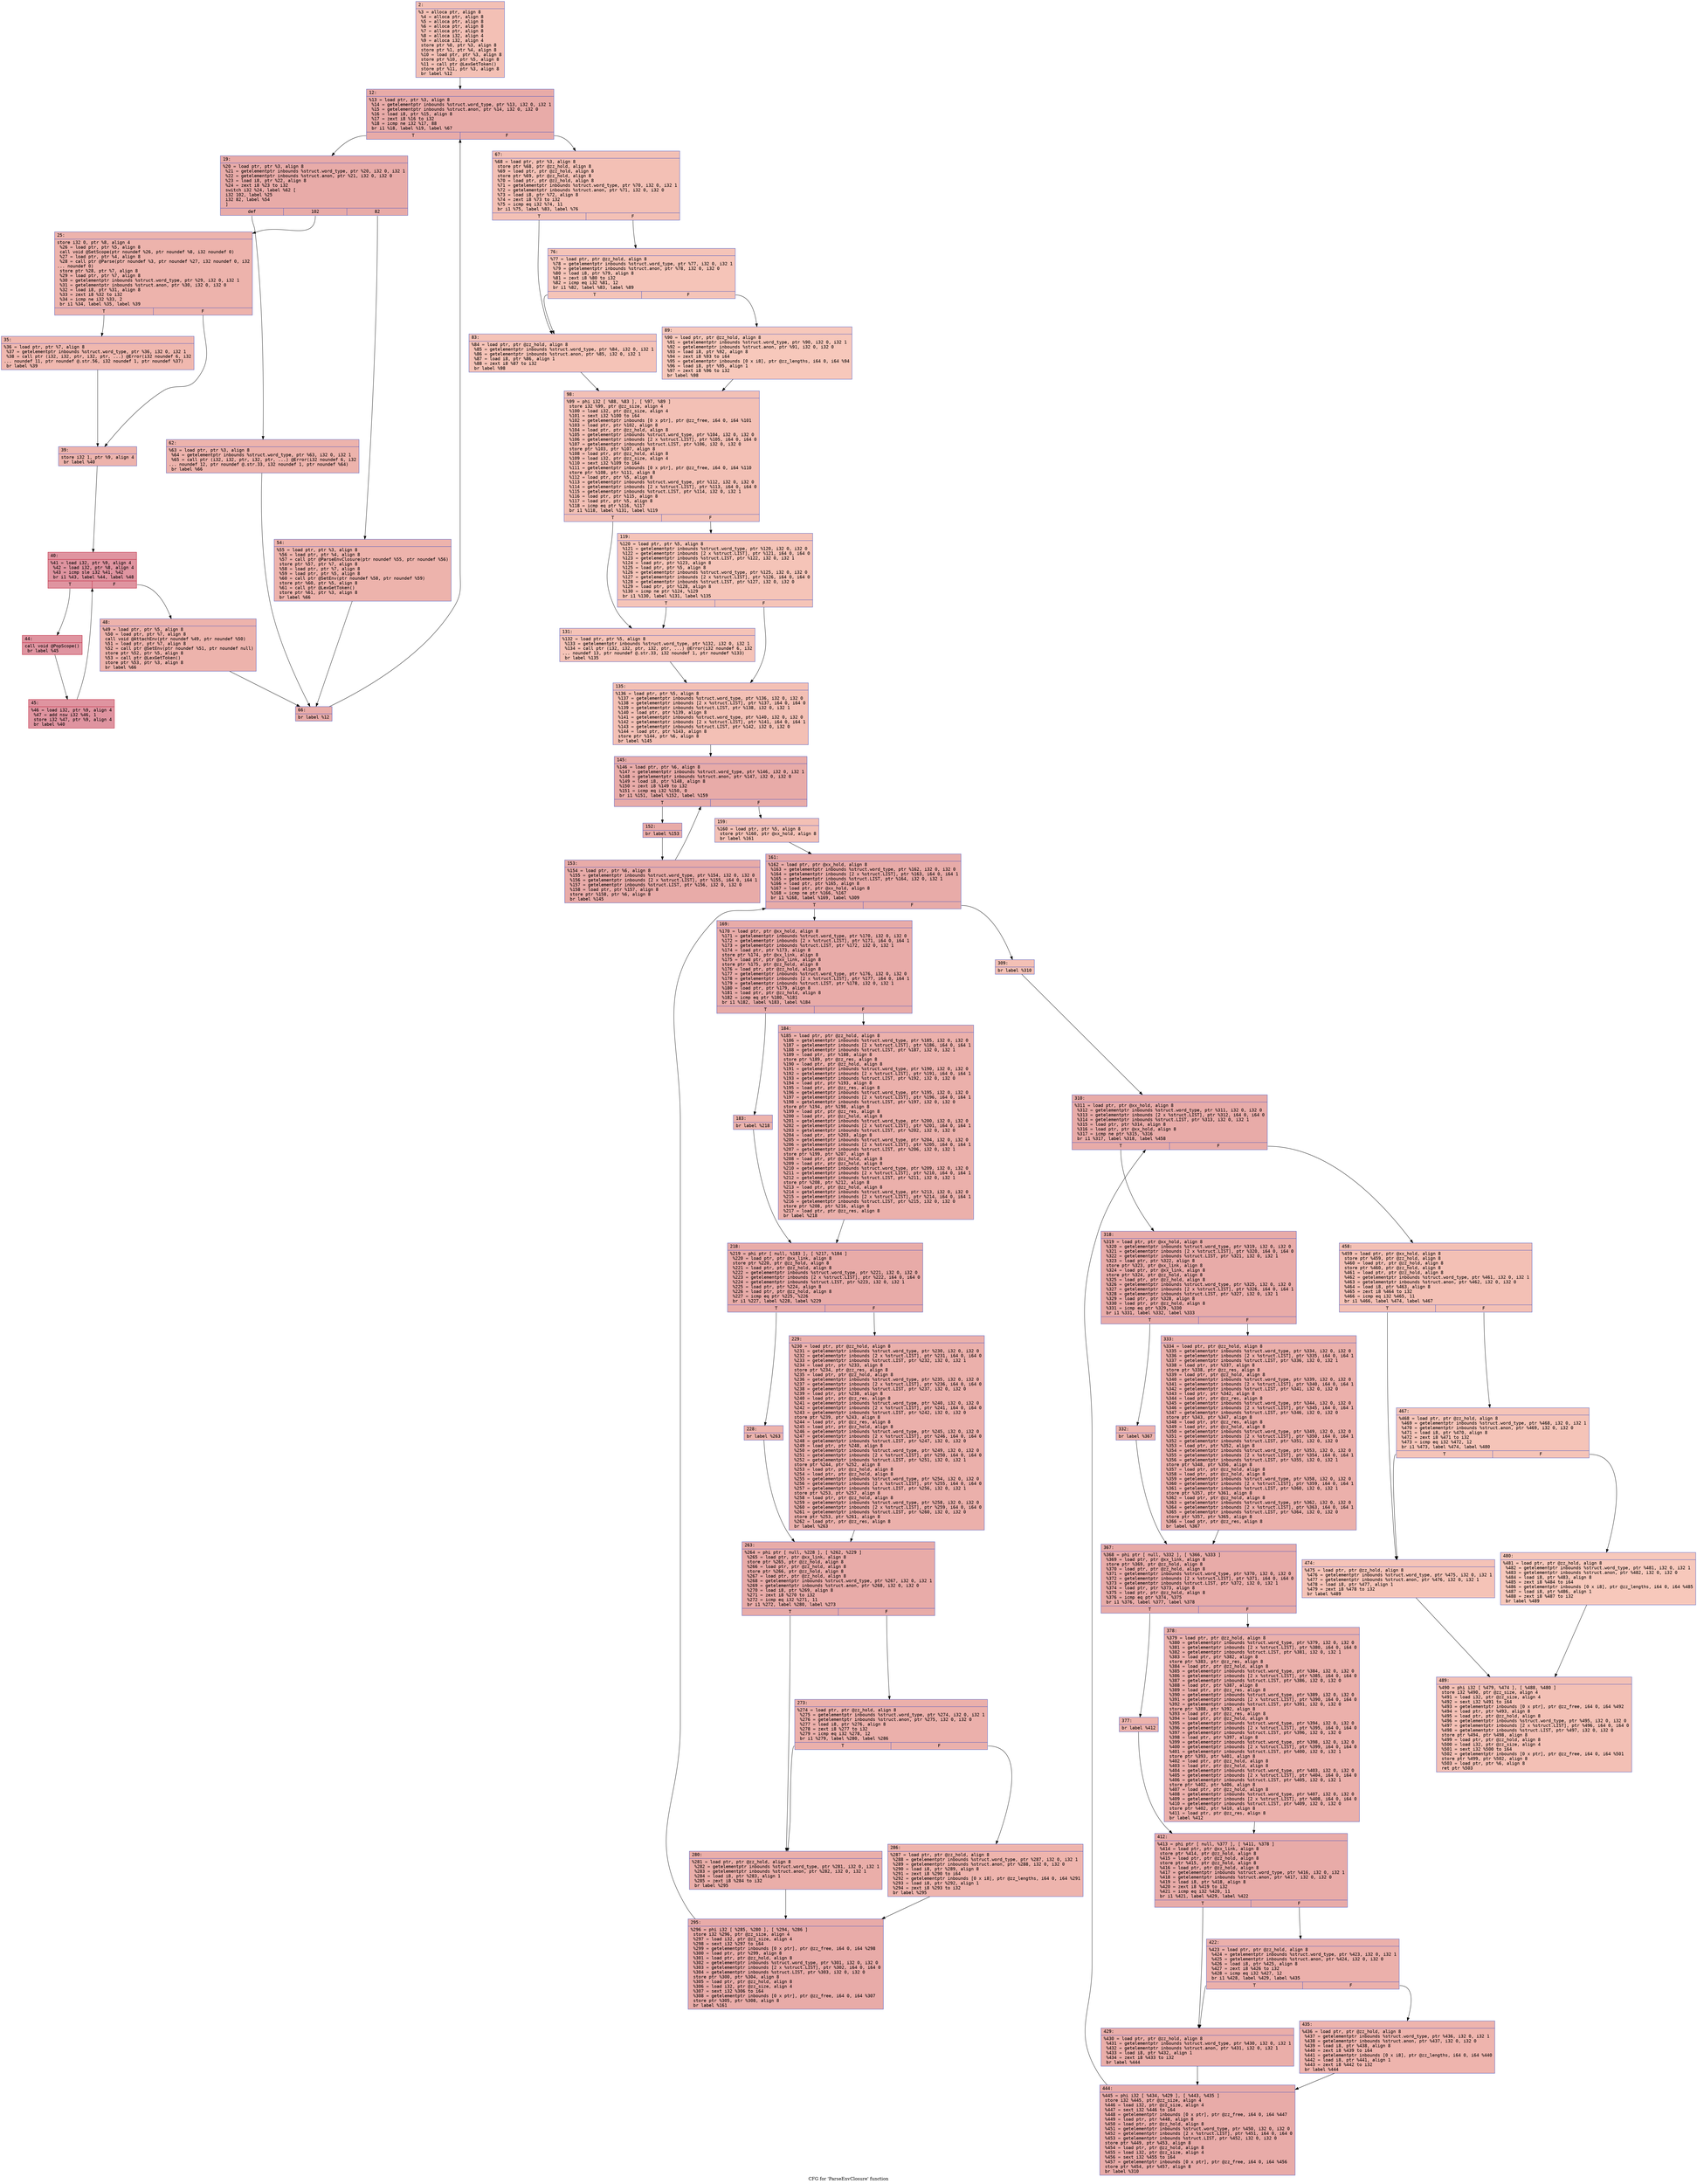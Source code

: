 digraph "CFG for 'ParseEnvClosure' function" {
	label="CFG for 'ParseEnvClosure' function";

	Node0x600003719f90 [shape=record,color="#3d50c3ff", style=filled, fillcolor="#e5705870" fontname="Courier",label="{2:\l|  %3 = alloca ptr, align 8\l  %4 = alloca ptr, align 8\l  %5 = alloca ptr, align 8\l  %6 = alloca ptr, align 8\l  %7 = alloca ptr, align 8\l  %8 = alloca i32, align 4\l  %9 = alloca i32, align 4\l  store ptr %0, ptr %3, align 8\l  store ptr %1, ptr %4, align 8\l  %10 = load ptr, ptr %3, align 8\l  store ptr %10, ptr %5, align 8\l  %11 = call ptr @LexGetToken()\l  store ptr %11, ptr %3, align 8\l  br label %12\l}"];
	Node0x600003719f90 -> Node0x60000371a490[tooltip="2 -> 12\nProbability 100.00%" ];
	Node0x60000371a490 [shape=record,color="#3d50c3ff", style=filled, fillcolor="#cc403a70" fontname="Courier",label="{12:\l|  %13 = load ptr, ptr %3, align 8\l  %14 = getelementptr inbounds %struct.word_type, ptr %13, i32 0, i32 1\l  %15 = getelementptr inbounds %struct.anon, ptr %14, i32 0, i32 0\l  %16 = load i8, ptr %15, align 8\l  %17 = zext i8 %16 to i32\l  %18 = icmp ne i32 %17, 88\l  br i1 %18, label %19, label %67\l|{<s0>T|<s1>F}}"];
	Node0x60000371a490:s0 -> Node0x60000371a4e0[tooltip="12 -> 19\nProbability 96.88%" ];
	Node0x60000371a490:s1 -> Node0x60000371a850[tooltip="12 -> 67\nProbability 3.12%" ];
	Node0x60000371a4e0 [shape=record,color="#3d50c3ff", style=filled, fillcolor="#cc403a70" fontname="Courier",label="{19:\l|  %20 = load ptr, ptr %3, align 8\l  %21 = getelementptr inbounds %struct.word_type, ptr %20, i32 0, i32 1\l  %22 = getelementptr inbounds %struct.anon, ptr %21, i32 0, i32 0\l  %23 = load i8, ptr %22, align 8\l  %24 = zext i8 %23 to i32\l  switch i32 %24, label %62 [\l    i32 102, label %25\l    i32 82, label %54\l  ]\l|{<s0>def|<s1>102|<s2>82}}"];
	Node0x60000371a4e0:s0 -> Node0x60000371a7b0[tooltip="19 -> 62\nProbability 33.33%" ];
	Node0x60000371a4e0:s1 -> Node0x60000371a530[tooltip="19 -> 25\nProbability 33.33%" ];
	Node0x60000371a4e0:s2 -> Node0x60000371a760[tooltip="19 -> 54\nProbability 33.33%" ];
	Node0x60000371a530 [shape=record,color="#3d50c3ff", style=filled, fillcolor="#d6524470" fontname="Courier",label="{25:\l|  store i32 0, ptr %8, align 4\l  %26 = load ptr, ptr %5, align 8\l  call void @SetScope(ptr noundef %26, ptr noundef %8, i32 noundef 0)\l  %27 = load ptr, ptr %4, align 8\l  %28 = call ptr @Parse(ptr noundef %3, ptr noundef %27, i32 noundef 0, i32\l... noundef 0)\l  store ptr %28, ptr %7, align 8\l  %29 = load ptr, ptr %7, align 8\l  %30 = getelementptr inbounds %struct.word_type, ptr %29, i32 0, i32 1\l  %31 = getelementptr inbounds %struct.anon, ptr %30, i32 0, i32 0\l  %32 = load i8, ptr %31, align 8\l  %33 = zext i8 %32 to i32\l  %34 = icmp ne i32 %33, 2\l  br i1 %34, label %35, label %39\l|{<s0>T|<s1>F}}"];
	Node0x60000371a530:s0 -> Node0x60000371a580[tooltip="25 -> 35\nProbability 50.00%" ];
	Node0x60000371a530:s1 -> Node0x60000371a5d0[tooltip="25 -> 39\nProbability 50.00%" ];
	Node0x60000371a580 [shape=record,color="#3d50c3ff", style=filled, fillcolor="#dc5d4a70" fontname="Courier",label="{35:\l|  %36 = load ptr, ptr %7, align 8\l  %37 = getelementptr inbounds %struct.word_type, ptr %36, i32 0, i32 1\l  %38 = call ptr (i32, i32, ptr, i32, ptr, ...) @Error(i32 noundef 6, i32\l... noundef 11, ptr noundef @.str.56, i32 noundef 1, ptr noundef %37)\l  br label %39\l}"];
	Node0x60000371a580 -> Node0x60000371a5d0[tooltip="35 -> 39\nProbability 100.00%" ];
	Node0x60000371a5d0 [shape=record,color="#3d50c3ff", style=filled, fillcolor="#d6524470" fontname="Courier",label="{39:\l|  store i32 1, ptr %9, align 4\l  br label %40\l}"];
	Node0x60000371a5d0 -> Node0x60000371a620[tooltip="39 -> 40\nProbability 100.00%" ];
	Node0x60000371a620 [shape=record,color="#b70d28ff", style=filled, fillcolor="#b70d2870" fontname="Courier",label="{40:\l|  %41 = load i32, ptr %9, align 4\l  %42 = load i32, ptr %8, align 4\l  %43 = icmp sle i32 %41, %42\l  br i1 %43, label %44, label %48\l|{<s0>T|<s1>F}}"];
	Node0x60000371a620:s0 -> Node0x60000371a670[tooltip="40 -> 44\nProbability 96.88%" ];
	Node0x60000371a620:s1 -> Node0x60000371a710[tooltip="40 -> 48\nProbability 3.12%" ];
	Node0x60000371a670 [shape=record,color="#b70d28ff", style=filled, fillcolor="#b70d2870" fontname="Courier",label="{44:\l|  call void @PopScope()\l  br label %45\l}"];
	Node0x60000371a670 -> Node0x60000371a6c0[tooltip="44 -> 45\nProbability 100.00%" ];
	Node0x60000371a6c0 [shape=record,color="#b70d28ff", style=filled, fillcolor="#b70d2870" fontname="Courier",label="{45:\l|  %46 = load i32, ptr %9, align 4\l  %47 = add nsw i32 %46, 1\l  store i32 %47, ptr %9, align 4\l  br label %40\l}"];
	Node0x60000371a6c0 -> Node0x60000371a620[tooltip="45 -> 40\nProbability 100.00%" ];
	Node0x60000371a710 [shape=record,color="#3d50c3ff", style=filled, fillcolor="#d6524470" fontname="Courier",label="{48:\l|  %49 = load ptr, ptr %5, align 8\l  %50 = load ptr, ptr %7, align 8\l  call void @AttachEnv(ptr noundef %49, ptr noundef %50)\l  %51 = load ptr, ptr %7, align 8\l  %52 = call ptr @SetEnv(ptr noundef %51, ptr noundef null)\l  store ptr %52, ptr %5, align 8\l  %53 = call ptr @LexGetToken()\l  store ptr %53, ptr %3, align 8\l  br label %66\l}"];
	Node0x60000371a710 -> Node0x60000371a800[tooltip="48 -> 66\nProbability 100.00%" ];
	Node0x60000371a760 [shape=record,color="#3d50c3ff", style=filled, fillcolor="#d6524470" fontname="Courier",label="{54:\l|  %55 = load ptr, ptr %3, align 8\l  %56 = load ptr, ptr %4, align 8\l  %57 = call ptr @ParseEnvClosure(ptr noundef %55, ptr noundef %56)\l  store ptr %57, ptr %7, align 8\l  %58 = load ptr, ptr %7, align 8\l  %59 = load ptr, ptr %5, align 8\l  %60 = call ptr @SetEnv(ptr noundef %58, ptr noundef %59)\l  store ptr %60, ptr %5, align 8\l  %61 = call ptr @LexGetToken()\l  store ptr %61, ptr %3, align 8\l  br label %66\l}"];
	Node0x60000371a760 -> Node0x60000371a800[tooltip="54 -> 66\nProbability 100.00%" ];
	Node0x60000371a7b0 [shape=record,color="#3d50c3ff", style=filled, fillcolor="#d6524470" fontname="Courier",label="{62:\l|  %63 = load ptr, ptr %3, align 8\l  %64 = getelementptr inbounds %struct.word_type, ptr %63, i32 0, i32 1\l  %65 = call ptr (i32, i32, ptr, i32, ptr, ...) @Error(i32 noundef 6, i32\l... noundef 12, ptr noundef @.str.33, i32 noundef 1, ptr noundef %64)\l  br label %66\l}"];
	Node0x60000371a7b0 -> Node0x60000371a800[tooltip="62 -> 66\nProbability 100.00%" ];
	Node0x60000371a800 [shape=record,color="#3d50c3ff", style=filled, fillcolor="#cc403a70" fontname="Courier",label="{66:\l|  br label %12\l}"];
	Node0x60000371a800 -> Node0x60000371a490[tooltip="66 -> 12\nProbability 100.00%" ];
	Node0x60000371a850 [shape=record,color="#3d50c3ff", style=filled, fillcolor="#e5705870" fontname="Courier",label="{67:\l|  %68 = load ptr, ptr %3, align 8\l  store ptr %68, ptr @zz_hold, align 8\l  %69 = load ptr, ptr @zz_hold, align 8\l  store ptr %69, ptr @zz_hold, align 8\l  %70 = load ptr, ptr @zz_hold, align 8\l  %71 = getelementptr inbounds %struct.word_type, ptr %70, i32 0, i32 1\l  %72 = getelementptr inbounds %struct.anon, ptr %71, i32 0, i32 0\l  %73 = load i8, ptr %72, align 8\l  %74 = zext i8 %73 to i32\l  %75 = icmp eq i32 %74, 11\l  br i1 %75, label %83, label %76\l|{<s0>T|<s1>F}}"];
	Node0x60000371a850:s0 -> Node0x60000371a8f0[tooltip="67 -> 83\nProbability 50.00%" ];
	Node0x60000371a850:s1 -> Node0x60000371a8a0[tooltip="67 -> 76\nProbability 50.00%" ];
	Node0x60000371a8a0 [shape=record,color="#3d50c3ff", style=filled, fillcolor="#e97a5f70" fontname="Courier",label="{76:\l|  %77 = load ptr, ptr @zz_hold, align 8\l  %78 = getelementptr inbounds %struct.word_type, ptr %77, i32 0, i32 1\l  %79 = getelementptr inbounds %struct.anon, ptr %78, i32 0, i32 0\l  %80 = load i8, ptr %79, align 8\l  %81 = zext i8 %80 to i32\l  %82 = icmp eq i32 %81, 12\l  br i1 %82, label %83, label %89\l|{<s0>T|<s1>F}}"];
	Node0x60000371a8a0:s0 -> Node0x60000371a8f0[tooltip="76 -> 83\nProbability 50.00%" ];
	Node0x60000371a8a0:s1 -> Node0x60000371a940[tooltip="76 -> 89\nProbability 50.00%" ];
	Node0x60000371a8f0 [shape=record,color="#3d50c3ff", style=filled, fillcolor="#e8765c70" fontname="Courier",label="{83:\l|  %84 = load ptr, ptr @zz_hold, align 8\l  %85 = getelementptr inbounds %struct.word_type, ptr %84, i32 0, i32 1\l  %86 = getelementptr inbounds %struct.anon, ptr %85, i32 0, i32 1\l  %87 = load i8, ptr %86, align 1\l  %88 = zext i8 %87 to i32\l  br label %98\l}"];
	Node0x60000371a8f0 -> Node0x60000371a990[tooltip="83 -> 98\nProbability 100.00%" ];
	Node0x60000371a940 [shape=record,color="#3d50c3ff", style=filled, fillcolor="#ed836670" fontname="Courier",label="{89:\l|  %90 = load ptr, ptr @zz_hold, align 8\l  %91 = getelementptr inbounds %struct.word_type, ptr %90, i32 0, i32 1\l  %92 = getelementptr inbounds %struct.anon, ptr %91, i32 0, i32 0\l  %93 = load i8, ptr %92, align 8\l  %94 = zext i8 %93 to i64\l  %95 = getelementptr inbounds [0 x i8], ptr @zz_lengths, i64 0, i64 %94\l  %96 = load i8, ptr %95, align 1\l  %97 = zext i8 %96 to i32\l  br label %98\l}"];
	Node0x60000371a940 -> Node0x60000371a990[tooltip="89 -> 98\nProbability 100.00%" ];
	Node0x60000371a990 [shape=record,color="#3d50c3ff", style=filled, fillcolor="#e5705870" fontname="Courier",label="{98:\l|  %99 = phi i32 [ %88, %83 ], [ %97, %89 ]\l  store i32 %99, ptr @zz_size, align 4\l  %100 = load i32, ptr @zz_size, align 4\l  %101 = sext i32 %100 to i64\l  %102 = getelementptr inbounds [0 x ptr], ptr @zz_free, i64 0, i64 %101\l  %103 = load ptr, ptr %102, align 8\l  %104 = load ptr, ptr @zz_hold, align 8\l  %105 = getelementptr inbounds %struct.word_type, ptr %104, i32 0, i32 0\l  %106 = getelementptr inbounds [2 x %struct.LIST], ptr %105, i64 0, i64 0\l  %107 = getelementptr inbounds %struct.LIST, ptr %106, i32 0, i32 0\l  store ptr %103, ptr %107, align 8\l  %108 = load ptr, ptr @zz_hold, align 8\l  %109 = load i32, ptr @zz_size, align 4\l  %110 = sext i32 %109 to i64\l  %111 = getelementptr inbounds [0 x ptr], ptr @zz_free, i64 0, i64 %110\l  store ptr %108, ptr %111, align 8\l  %112 = load ptr, ptr %5, align 8\l  %113 = getelementptr inbounds %struct.word_type, ptr %112, i32 0, i32 0\l  %114 = getelementptr inbounds [2 x %struct.LIST], ptr %113, i64 0, i64 0\l  %115 = getelementptr inbounds %struct.LIST, ptr %114, i32 0, i32 1\l  %116 = load ptr, ptr %115, align 8\l  %117 = load ptr, ptr %5, align 8\l  %118 = icmp eq ptr %116, %117\l  br i1 %118, label %131, label %119\l|{<s0>T|<s1>F}}"];
	Node0x60000371a990:s0 -> Node0x60000371aa30[tooltip="98 -> 131\nProbability 37.50%" ];
	Node0x60000371a990:s1 -> Node0x60000371a9e0[tooltip="98 -> 119\nProbability 62.50%" ];
	Node0x60000371a9e0 [shape=record,color="#3d50c3ff", style=filled, fillcolor="#e97a5f70" fontname="Courier",label="{119:\l|  %120 = load ptr, ptr %5, align 8\l  %121 = getelementptr inbounds %struct.word_type, ptr %120, i32 0, i32 0\l  %122 = getelementptr inbounds [2 x %struct.LIST], ptr %121, i64 0, i64 0\l  %123 = getelementptr inbounds %struct.LIST, ptr %122, i32 0, i32 1\l  %124 = load ptr, ptr %123, align 8\l  %125 = load ptr, ptr %5, align 8\l  %126 = getelementptr inbounds %struct.word_type, ptr %125, i32 0, i32 0\l  %127 = getelementptr inbounds [2 x %struct.LIST], ptr %126, i64 0, i64 0\l  %128 = getelementptr inbounds %struct.LIST, ptr %127, i32 0, i32 0\l  %129 = load ptr, ptr %128, align 8\l  %130 = icmp ne ptr %124, %129\l  br i1 %130, label %131, label %135\l|{<s0>T|<s1>F}}"];
	Node0x60000371a9e0:s0 -> Node0x60000371aa30[tooltip="119 -> 131\nProbability 62.50%" ];
	Node0x60000371a9e0:s1 -> Node0x60000371aa80[tooltip="119 -> 135\nProbability 37.50%" ];
	Node0x60000371aa30 [shape=record,color="#3d50c3ff", style=filled, fillcolor="#e8765c70" fontname="Courier",label="{131:\l|  %132 = load ptr, ptr %5, align 8\l  %133 = getelementptr inbounds %struct.word_type, ptr %132, i32 0, i32 1\l  %134 = call ptr (i32, i32, ptr, i32, ptr, ...) @Error(i32 noundef 6, i32\l... noundef 13, ptr noundef @.str.33, i32 noundef 1, ptr noundef %133)\l  br label %135\l}"];
	Node0x60000371aa30 -> Node0x60000371aa80[tooltip="131 -> 135\nProbability 100.00%" ];
	Node0x60000371aa80 [shape=record,color="#3d50c3ff", style=filled, fillcolor="#e5705870" fontname="Courier",label="{135:\l|  %136 = load ptr, ptr %5, align 8\l  %137 = getelementptr inbounds %struct.word_type, ptr %136, i32 0, i32 0\l  %138 = getelementptr inbounds [2 x %struct.LIST], ptr %137, i64 0, i64 0\l  %139 = getelementptr inbounds %struct.LIST, ptr %138, i32 0, i32 1\l  %140 = load ptr, ptr %139, align 8\l  %141 = getelementptr inbounds %struct.word_type, ptr %140, i32 0, i32 0\l  %142 = getelementptr inbounds [2 x %struct.LIST], ptr %141, i64 0, i64 1\l  %143 = getelementptr inbounds %struct.LIST, ptr %142, i32 0, i32 0\l  %144 = load ptr, ptr %143, align 8\l  store ptr %144, ptr %6, align 8\l  br label %145\l}"];
	Node0x60000371aa80 -> Node0x60000371aad0[tooltip="135 -> 145\nProbability 100.00%" ];
	Node0x60000371aad0 [shape=record,color="#3d50c3ff", style=filled, fillcolor="#cc403a70" fontname="Courier",label="{145:\l|  %146 = load ptr, ptr %6, align 8\l  %147 = getelementptr inbounds %struct.word_type, ptr %146, i32 0, i32 1\l  %148 = getelementptr inbounds %struct.anon, ptr %147, i32 0, i32 0\l  %149 = load i8, ptr %148, align 8\l  %150 = zext i8 %149 to i32\l  %151 = icmp eq i32 %150, 0\l  br i1 %151, label %152, label %159\l|{<s0>T|<s1>F}}"];
	Node0x60000371aad0:s0 -> Node0x60000371ab20[tooltip="145 -> 152\nProbability 96.88%" ];
	Node0x60000371aad0:s1 -> Node0x60000371abc0[tooltip="145 -> 159\nProbability 3.12%" ];
	Node0x60000371ab20 [shape=record,color="#3d50c3ff", style=filled, fillcolor="#cc403a70" fontname="Courier",label="{152:\l|  br label %153\l}"];
	Node0x60000371ab20 -> Node0x60000371ab70[tooltip="152 -> 153\nProbability 100.00%" ];
	Node0x60000371ab70 [shape=record,color="#3d50c3ff", style=filled, fillcolor="#cc403a70" fontname="Courier",label="{153:\l|  %154 = load ptr, ptr %6, align 8\l  %155 = getelementptr inbounds %struct.word_type, ptr %154, i32 0, i32 0\l  %156 = getelementptr inbounds [2 x %struct.LIST], ptr %155, i64 0, i64 1\l  %157 = getelementptr inbounds %struct.LIST, ptr %156, i32 0, i32 0\l  %158 = load ptr, ptr %157, align 8\l  store ptr %158, ptr %6, align 8\l  br label %145\l}"];
	Node0x60000371ab70 -> Node0x60000371aad0[tooltip="153 -> 145\nProbability 100.00%" ];
	Node0x60000371abc0 [shape=record,color="#3d50c3ff", style=filled, fillcolor="#e5705870" fontname="Courier",label="{159:\l|  %160 = load ptr, ptr %5, align 8\l  store ptr %160, ptr @xx_hold, align 8\l  br label %161\l}"];
	Node0x60000371abc0 -> Node0x60000371ac10[tooltip="159 -> 161\nProbability 100.00%" ];
	Node0x60000371ac10 [shape=record,color="#3d50c3ff", style=filled, fillcolor="#cc403a70" fontname="Courier",label="{161:\l|  %162 = load ptr, ptr @xx_hold, align 8\l  %163 = getelementptr inbounds %struct.word_type, ptr %162, i32 0, i32 0\l  %164 = getelementptr inbounds [2 x %struct.LIST], ptr %163, i64 0, i64 1\l  %165 = getelementptr inbounds %struct.LIST, ptr %164, i32 0, i32 1\l  %166 = load ptr, ptr %165, align 8\l  %167 = load ptr, ptr @xx_hold, align 8\l  %168 = icmp ne ptr %166, %167\l  br i1 %168, label %169, label %309\l|{<s0>T|<s1>F}}"];
	Node0x60000371ac10:s0 -> Node0x60000371ac60[tooltip="161 -> 169\nProbability 96.88%" ];
	Node0x60000371ac10:s1 -> Node0x60000371afd0[tooltip="161 -> 309\nProbability 3.12%" ];
	Node0x60000371ac60 [shape=record,color="#3d50c3ff", style=filled, fillcolor="#cc403a70" fontname="Courier",label="{169:\l|  %170 = load ptr, ptr @xx_hold, align 8\l  %171 = getelementptr inbounds %struct.word_type, ptr %170, i32 0, i32 0\l  %172 = getelementptr inbounds [2 x %struct.LIST], ptr %171, i64 0, i64 1\l  %173 = getelementptr inbounds %struct.LIST, ptr %172, i32 0, i32 1\l  %174 = load ptr, ptr %173, align 8\l  store ptr %174, ptr @xx_link, align 8\l  %175 = load ptr, ptr @xx_link, align 8\l  store ptr %175, ptr @zz_hold, align 8\l  %176 = load ptr, ptr @zz_hold, align 8\l  %177 = getelementptr inbounds %struct.word_type, ptr %176, i32 0, i32 0\l  %178 = getelementptr inbounds [2 x %struct.LIST], ptr %177, i64 0, i64 1\l  %179 = getelementptr inbounds %struct.LIST, ptr %178, i32 0, i32 1\l  %180 = load ptr, ptr %179, align 8\l  %181 = load ptr, ptr @zz_hold, align 8\l  %182 = icmp eq ptr %180, %181\l  br i1 %182, label %183, label %184\l|{<s0>T|<s1>F}}"];
	Node0x60000371ac60:s0 -> Node0x60000371acb0[tooltip="169 -> 183\nProbability 37.50%" ];
	Node0x60000371ac60:s1 -> Node0x60000371ad00[tooltip="169 -> 184\nProbability 62.50%" ];
	Node0x60000371acb0 [shape=record,color="#3d50c3ff", style=filled, fillcolor="#d6524470" fontname="Courier",label="{183:\l|  br label %218\l}"];
	Node0x60000371acb0 -> Node0x60000371ad50[tooltip="183 -> 218\nProbability 100.00%" ];
	Node0x60000371ad00 [shape=record,color="#3d50c3ff", style=filled, fillcolor="#d24b4070" fontname="Courier",label="{184:\l|  %185 = load ptr, ptr @zz_hold, align 8\l  %186 = getelementptr inbounds %struct.word_type, ptr %185, i32 0, i32 0\l  %187 = getelementptr inbounds [2 x %struct.LIST], ptr %186, i64 0, i64 1\l  %188 = getelementptr inbounds %struct.LIST, ptr %187, i32 0, i32 1\l  %189 = load ptr, ptr %188, align 8\l  store ptr %189, ptr @zz_res, align 8\l  %190 = load ptr, ptr @zz_hold, align 8\l  %191 = getelementptr inbounds %struct.word_type, ptr %190, i32 0, i32 0\l  %192 = getelementptr inbounds [2 x %struct.LIST], ptr %191, i64 0, i64 1\l  %193 = getelementptr inbounds %struct.LIST, ptr %192, i32 0, i32 0\l  %194 = load ptr, ptr %193, align 8\l  %195 = load ptr, ptr @zz_res, align 8\l  %196 = getelementptr inbounds %struct.word_type, ptr %195, i32 0, i32 0\l  %197 = getelementptr inbounds [2 x %struct.LIST], ptr %196, i64 0, i64 1\l  %198 = getelementptr inbounds %struct.LIST, ptr %197, i32 0, i32 0\l  store ptr %194, ptr %198, align 8\l  %199 = load ptr, ptr @zz_res, align 8\l  %200 = load ptr, ptr @zz_hold, align 8\l  %201 = getelementptr inbounds %struct.word_type, ptr %200, i32 0, i32 0\l  %202 = getelementptr inbounds [2 x %struct.LIST], ptr %201, i64 0, i64 1\l  %203 = getelementptr inbounds %struct.LIST, ptr %202, i32 0, i32 0\l  %204 = load ptr, ptr %203, align 8\l  %205 = getelementptr inbounds %struct.word_type, ptr %204, i32 0, i32 0\l  %206 = getelementptr inbounds [2 x %struct.LIST], ptr %205, i64 0, i64 1\l  %207 = getelementptr inbounds %struct.LIST, ptr %206, i32 0, i32 1\l  store ptr %199, ptr %207, align 8\l  %208 = load ptr, ptr @zz_hold, align 8\l  %209 = load ptr, ptr @zz_hold, align 8\l  %210 = getelementptr inbounds %struct.word_type, ptr %209, i32 0, i32 0\l  %211 = getelementptr inbounds [2 x %struct.LIST], ptr %210, i64 0, i64 1\l  %212 = getelementptr inbounds %struct.LIST, ptr %211, i32 0, i32 1\l  store ptr %208, ptr %212, align 8\l  %213 = load ptr, ptr @zz_hold, align 8\l  %214 = getelementptr inbounds %struct.word_type, ptr %213, i32 0, i32 0\l  %215 = getelementptr inbounds [2 x %struct.LIST], ptr %214, i64 0, i64 1\l  %216 = getelementptr inbounds %struct.LIST, ptr %215, i32 0, i32 0\l  store ptr %208, ptr %216, align 8\l  %217 = load ptr, ptr @zz_res, align 8\l  br label %218\l}"];
	Node0x60000371ad00 -> Node0x60000371ad50[tooltip="184 -> 218\nProbability 100.00%" ];
	Node0x60000371ad50 [shape=record,color="#3d50c3ff", style=filled, fillcolor="#cc403a70" fontname="Courier",label="{218:\l|  %219 = phi ptr [ null, %183 ], [ %217, %184 ]\l  %220 = load ptr, ptr @xx_link, align 8\l  store ptr %220, ptr @zz_hold, align 8\l  %221 = load ptr, ptr @zz_hold, align 8\l  %222 = getelementptr inbounds %struct.word_type, ptr %221, i32 0, i32 0\l  %223 = getelementptr inbounds [2 x %struct.LIST], ptr %222, i64 0, i64 0\l  %224 = getelementptr inbounds %struct.LIST, ptr %223, i32 0, i32 1\l  %225 = load ptr, ptr %224, align 8\l  %226 = load ptr, ptr @zz_hold, align 8\l  %227 = icmp eq ptr %225, %226\l  br i1 %227, label %228, label %229\l|{<s0>T|<s1>F}}"];
	Node0x60000371ad50:s0 -> Node0x60000371ada0[tooltip="218 -> 228\nProbability 37.50%" ];
	Node0x60000371ad50:s1 -> Node0x60000371adf0[tooltip="218 -> 229\nProbability 62.50%" ];
	Node0x60000371ada0 [shape=record,color="#3d50c3ff", style=filled, fillcolor="#d6524470" fontname="Courier",label="{228:\l|  br label %263\l}"];
	Node0x60000371ada0 -> Node0x60000371ae40[tooltip="228 -> 263\nProbability 100.00%" ];
	Node0x60000371adf0 [shape=record,color="#3d50c3ff", style=filled, fillcolor="#d24b4070" fontname="Courier",label="{229:\l|  %230 = load ptr, ptr @zz_hold, align 8\l  %231 = getelementptr inbounds %struct.word_type, ptr %230, i32 0, i32 0\l  %232 = getelementptr inbounds [2 x %struct.LIST], ptr %231, i64 0, i64 0\l  %233 = getelementptr inbounds %struct.LIST, ptr %232, i32 0, i32 1\l  %234 = load ptr, ptr %233, align 8\l  store ptr %234, ptr @zz_res, align 8\l  %235 = load ptr, ptr @zz_hold, align 8\l  %236 = getelementptr inbounds %struct.word_type, ptr %235, i32 0, i32 0\l  %237 = getelementptr inbounds [2 x %struct.LIST], ptr %236, i64 0, i64 0\l  %238 = getelementptr inbounds %struct.LIST, ptr %237, i32 0, i32 0\l  %239 = load ptr, ptr %238, align 8\l  %240 = load ptr, ptr @zz_res, align 8\l  %241 = getelementptr inbounds %struct.word_type, ptr %240, i32 0, i32 0\l  %242 = getelementptr inbounds [2 x %struct.LIST], ptr %241, i64 0, i64 0\l  %243 = getelementptr inbounds %struct.LIST, ptr %242, i32 0, i32 0\l  store ptr %239, ptr %243, align 8\l  %244 = load ptr, ptr @zz_res, align 8\l  %245 = load ptr, ptr @zz_hold, align 8\l  %246 = getelementptr inbounds %struct.word_type, ptr %245, i32 0, i32 0\l  %247 = getelementptr inbounds [2 x %struct.LIST], ptr %246, i64 0, i64 0\l  %248 = getelementptr inbounds %struct.LIST, ptr %247, i32 0, i32 0\l  %249 = load ptr, ptr %248, align 8\l  %250 = getelementptr inbounds %struct.word_type, ptr %249, i32 0, i32 0\l  %251 = getelementptr inbounds [2 x %struct.LIST], ptr %250, i64 0, i64 0\l  %252 = getelementptr inbounds %struct.LIST, ptr %251, i32 0, i32 1\l  store ptr %244, ptr %252, align 8\l  %253 = load ptr, ptr @zz_hold, align 8\l  %254 = load ptr, ptr @zz_hold, align 8\l  %255 = getelementptr inbounds %struct.word_type, ptr %254, i32 0, i32 0\l  %256 = getelementptr inbounds [2 x %struct.LIST], ptr %255, i64 0, i64 0\l  %257 = getelementptr inbounds %struct.LIST, ptr %256, i32 0, i32 1\l  store ptr %253, ptr %257, align 8\l  %258 = load ptr, ptr @zz_hold, align 8\l  %259 = getelementptr inbounds %struct.word_type, ptr %258, i32 0, i32 0\l  %260 = getelementptr inbounds [2 x %struct.LIST], ptr %259, i64 0, i64 0\l  %261 = getelementptr inbounds %struct.LIST, ptr %260, i32 0, i32 0\l  store ptr %253, ptr %261, align 8\l  %262 = load ptr, ptr @zz_res, align 8\l  br label %263\l}"];
	Node0x60000371adf0 -> Node0x60000371ae40[tooltip="229 -> 263\nProbability 100.00%" ];
	Node0x60000371ae40 [shape=record,color="#3d50c3ff", style=filled, fillcolor="#cc403a70" fontname="Courier",label="{263:\l|  %264 = phi ptr [ null, %228 ], [ %262, %229 ]\l  %265 = load ptr, ptr @xx_link, align 8\l  store ptr %265, ptr @zz_hold, align 8\l  %266 = load ptr, ptr @zz_hold, align 8\l  store ptr %266, ptr @zz_hold, align 8\l  %267 = load ptr, ptr @zz_hold, align 8\l  %268 = getelementptr inbounds %struct.word_type, ptr %267, i32 0, i32 1\l  %269 = getelementptr inbounds %struct.anon, ptr %268, i32 0, i32 0\l  %270 = load i8, ptr %269, align 8\l  %271 = zext i8 %270 to i32\l  %272 = icmp eq i32 %271, 11\l  br i1 %272, label %280, label %273\l|{<s0>T|<s1>F}}"];
	Node0x60000371ae40:s0 -> Node0x60000371aee0[tooltip="263 -> 280\nProbability 50.00%" ];
	Node0x60000371ae40:s1 -> Node0x60000371ae90[tooltip="263 -> 273\nProbability 50.00%" ];
	Node0x60000371ae90 [shape=record,color="#3d50c3ff", style=filled, fillcolor="#d24b4070" fontname="Courier",label="{273:\l|  %274 = load ptr, ptr @zz_hold, align 8\l  %275 = getelementptr inbounds %struct.word_type, ptr %274, i32 0, i32 1\l  %276 = getelementptr inbounds %struct.anon, ptr %275, i32 0, i32 0\l  %277 = load i8, ptr %276, align 8\l  %278 = zext i8 %277 to i32\l  %279 = icmp eq i32 %278, 12\l  br i1 %279, label %280, label %286\l|{<s0>T|<s1>F}}"];
	Node0x60000371ae90:s0 -> Node0x60000371aee0[tooltip="273 -> 280\nProbability 50.00%" ];
	Node0x60000371ae90:s1 -> Node0x60000371af30[tooltip="273 -> 286\nProbability 50.00%" ];
	Node0x60000371aee0 [shape=record,color="#3d50c3ff", style=filled, fillcolor="#d0473d70" fontname="Courier",label="{280:\l|  %281 = load ptr, ptr @zz_hold, align 8\l  %282 = getelementptr inbounds %struct.word_type, ptr %281, i32 0, i32 1\l  %283 = getelementptr inbounds %struct.anon, ptr %282, i32 0, i32 1\l  %284 = load i8, ptr %283, align 1\l  %285 = zext i8 %284 to i32\l  br label %295\l}"];
	Node0x60000371aee0 -> Node0x60000371af80[tooltip="280 -> 295\nProbability 100.00%" ];
	Node0x60000371af30 [shape=record,color="#3d50c3ff", style=filled, fillcolor="#d8564670" fontname="Courier",label="{286:\l|  %287 = load ptr, ptr @zz_hold, align 8\l  %288 = getelementptr inbounds %struct.word_type, ptr %287, i32 0, i32 1\l  %289 = getelementptr inbounds %struct.anon, ptr %288, i32 0, i32 0\l  %290 = load i8, ptr %289, align 8\l  %291 = zext i8 %290 to i64\l  %292 = getelementptr inbounds [0 x i8], ptr @zz_lengths, i64 0, i64 %291\l  %293 = load i8, ptr %292, align 1\l  %294 = zext i8 %293 to i32\l  br label %295\l}"];
	Node0x60000371af30 -> Node0x60000371af80[tooltip="286 -> 295\nProbability 100.00%" ];
	Node0x60000371af80 [shape=record,color="#3d50c3ff", style=filled, fillcolor="#cc403a70" fontname="Courier",label="{295:\l|  %296 = phi i32 [ %285, %280 ], [ %294, %286 ]\l  store i32 %296, ptr @zz_size, align 4\l  %297 = load i32, ptr @zz_size, align 4\l  %298 = sext i32 %297 to i64\l  %299 = getelementptr inbounds [0 x ptr], ptr @zz_free, i64 0, i64 %298\l  %300 = load ptr, ptr %299, align 8\l  %301 = load ptr, ptr @zz_hold, align 8\l  %302 = getelementptr inbounds %struct.word_type, ptr %301, i32 0, i32 0\l  %303 = getelementptr inbounds [2 x %struct.LIST], ptr %302, i64 0, i64 0\l  %304 = getelementptr inbounds %struct.LIST, ptr %303, i32 0, i32 0\l  store ptr %300, ptr %304, align 8\l  %305 = load ptr, ptr @zz_hold, align 8\l  %306 = load i32, ptr @zz_size, align 4\l  %307 = sext i32 %306 to i64\l  %308 = getelementptr inbounds [0 x ptr], ptr @zz_free, i64 0, i64 %307\l  store ptr %305, ptr %308, align 8\l  br label %161\l}"];
	Node0x60000371af80 -> Node0x60000371ac10[tooltip="295 -> 161\nProbability 100.00%" ];
	Node0x60000371afd0 [shape=record,color="#3d50c3ff", style=filled, fillcolor="#e5705870" fontname="Courier",label="{309:\l|  br label %310\l}"];
	Node0x60000371afd0 -> Node0x60000371b020[tooltip="309 -> 310\nProbability 100.00%" ];
	Node0x60000371b020 [shape=record,color="#3d50c3ff", style=filled, fillcolor="#cc403a70" fontname="Courier",label="{310:\l|  %311 = load ptr, ptr @xx_hold, align 8\l  %312 = getelementptr inbounds %struct.word_type, ptr %311, i32 0, i32 0\l  %313 = getelementptr inbounds [2 x %struct.LIST], ptr %312, i64 0, i64 0\l  %314 = getelementptr inbounds %struct.LIST, ptr %313, i32 0, i32 1\l  %315 = load ptr, ptr %314, align 8\l  %316 = load ptr, ptr @xx_hold, align 8\l  %317 = icmp ne ptr %315, %316\l  br i1 %317, label %318, label %458\l|{<s0>T|<s1>F}}"];
	Node0x60000371b020:s0 -> Node0x60000371b070[tooltip="310 -> 318\nProbability 96.88%" ];
	Node0x60000371b020:s1 -> Node0x60000371b3e0[tooltip="310 -> 458\nProbability 3.12%" ];
	Node0x60000371b070 [shape=record,color="#3d50c3ff", style=filled, fillcolor="#cc403a70" fontname="Courier",label="{318:\l|  %319 = load ptr, ptr @xx_hold, align 8\l  %320 = getelementptr inbounds %struct.word_type, ptr %319, i32 0, i32 0\l  %321 = getelementptr inbounds [2 x %struct.LIST], ptr %320, i64 0, i64 0\l  %322 = getelementptr inbounds %struct.LIST, ptr %321, i32 0, i32 1\l  %323 = load ptr, ptr %322, align 8\l  store ptr %323, ptr @xx_link, align 8\l  %324 = load ptr, ptr @xx_link, align 8\l  store ptr %324, ptr @zz_hold, align 8\l  %325 = load ptr, ptr @zz_hold, align 8\l  %326 = getelementptr inbounds %struct.word_type, ptr %325, i32 0, i32 0\l  %327 = getelementptr inbounds [2 x %struct.LIST], ptr %326, i64 0, i64 1\l  %328 = getelementptr inbounds %struct.LIST, ptr %327, i32 0, i32 1\l  %329 = load ptr, ptr %328, align 8\l  %330 = load ptr, ptr @zz_hold, align 8\l  %331 = icmp eq ptr %329, %330\l  br i1 %331, label %332, label %333\l|{<s0>T|<s1>F}}"];
	Node0x60000371b070:s0 -> Node0x60000371b0c0[tooltip="318 -> 332\nProbability 37.50%" ];
	Node0x60000371b070:s1 -> Node0x60000371b110[tooltip="318 -> 333\nProbability 62.50%" ];
	Node0x60000371b0c0 [shape=record,color="#3d50c3ff", style=filled, fillcolor="#d6524470" fontname="Courier",label="{332:\l|  br label %367\l}"];
	Node0x60000371b0c0 -> Node0x60000371b160[tooltip="332 -> 367\nProbability 100.00%" ];
	Node0x60000371b110 [shape=record,color="#3d50c3ff", style=filled, fillcolor="#d24b4070" fontname="Courier",label="{333:\l|  %334 = load ptr, ptr @zz_hold, align 8\l  %335 = getelementptr inbounds %struct.word_type, ptr %334, i32 0, i32 0\l  %336 = getelementptr inbounds [2 x %struct.LIST], ptr %335, i64 0, i64 1\l  %337 = getelementptr inbounds %struct.LIST, ptr %336, i32 0, i32 1\l  %338 = load ptr, ptr %337, align 8\l  store ptr %338, ptr @zz_res, align 8\l  %339 = load ptr, ptr @zz_hold, align 8\l  %340 = getelementptr inbounds %struct.word_type, ptr %339, i32 0, i32 0\l  %341 = getelementptr inbounds [2 x %struct.LIST], ptr %340, i64 0, i64 1\l  %342 = getelementptr inbounds %struct.LIST, ptr %341, i32 0, i32 0\l  %343 = load ptr, ptr %342, align 8\l  %344 = load ptr, ptr @zz_res, align 8\l  %345 = getelementptr inbounds %struct.word_type, ptr %344, i32 0, i32 0\l  %346 = getelementptr inbounds [2 x %struct.LIST], ptr %345, i64 0, i64 1\l  %347 = getelementptr inbounds %struct.LIST, ptr %346, i32 0, i32 0\l  store ptr %343, ptr %347, align 8\l  %348 = load ptr, ptr @zz_res, align 8\l  %349 = load ptr, ptr @zz_hold, align 8\l  %350 = getelementptr inbounds %struct.word_type, ptr %349, i32 0, i32 0\l  %351 = getelementptr inbounds [2 x %struct.LIST], ptr %350, i64 0, i64 1\l  %352 = getelementptr inbounds %struct.LIST, ptr %351, i32 0, i32 0\l  %353 = load ptr, ptr %352, align 8\l  %354 = getelementptr inbounds %struct.word_type, ptr %353, i32 0, i32 0\l  %355 = getelementptr inbounds [2 x %struct.LIST], ptr %354, i64 0, i64 1\l  %356 = getelementptr inbounds %struct.LIST, ptr %355, i32 0, i32 1\l  store ptr %348, ptr %356, align 8\l  %357 = load ptr, ptr @zz_hold, align 8\l  %358 = load ptr, ptr @zz_hold, align 8\l  %359 = getelementptr inbounds %struct.word_type, ptr %358, i32 0, i32 0\l  %360 = getelementptr inbounds [2 x %struct.LIST], ptr %359, i64 0, i64 1\l  %361 = getelementptr inbounds %struct.LIST, ptr %360, i32 0, i32 1\l  store ptr %357, ptr %361, align 8\l  %362 = load ptr, ptr @zz_hold, align 8\l  %363 = getelementptr inbounds %struct.word_type, ptr %362, i32 0, i32 0\l  %364 = getelementptr inbounds [2 x %struct.LIST], ptr %363, i64 0, i64 1\l  %365 = getelementptr inbounds %struct.LIST, ptr %364, i32 0, i32 0\l  store ptr %357, ptr %365, align 8\l  %366 = load ptr, ptr @zz_res, align 8\l  br label %367\l}"];
	Node0x60000371b110 -> Node0x60000371b160[tooltip="333 -> 367\nProbability 100.00%" ];
	Node0x60000371b160 [shape=record,color="#3d50c3ff", style=filled, fillcolor="#cc403a70" fontname="Courier",label="{367:\l|  %368 = phi ptr [ null, %332 ], [ %366, %333 ]\l  %369 = load ptr, ptr @xx_link, align 8\l  store ptr %369, ptr @zz_hold, align 8\l  %370 = load ptr, ptr @zz_hold, align 8\l  %371 = getelementptr inbounds %struct.word_type, ptr %370, i32 0, i32 0\l  %372 = getelementptr inbounds [2 x %struct.LIST], ptr %371, i64 0, i64 0\l  %373 = getelementptr inbounds %struct.LIST, ptr %372, i32 0, i32 1\l  %374 = load ptr, ptr %373, align 8\l  %375 = load ptr, ptr @zz_hold, align 8\l  %376 = icmp eq ptr %374, %375\l  br i1 %376, label %377, label %378\l|{<s0>T|<s1>F}}"];
	Node0x60000371b160:s0 -> Node0x60000371b1b0[tooltip="367 -> 377\nProbability 37.50%" ];
	Node0x60000371b160:s1 -> Node0x60000371b200[tooltip="367 -> 378\nProbability 62.50%" ];
	Node0x60000371b1b0 [shape=record,color="#3d50c3ff", style=filled, fillcolor="#d6524470" fontname="Courier",label="{377:\l|  br label %412\l}"];
	Node0x60000371b1b0 -> Node0x60000371b250[tooltip="377 -> 412\nProbability 100.00%" ];
	Node0x60000371b200 [shape=record,color="#3d50c3ff", style=filled, fillcolor="#d24b4070" fontname="Courier",label="{378:\l|  %379 = load ptr, ptr @zz_hold, align 8\l  %380 = getelementptr inbounds %struct.word_type, ptr %379, i32 0, i32 0\l  %381 = getelementptr inbounds [2 x %struct.LIST], ptr %380, i64 0, i64 0\l  %382 = getelementptr inbounds %struct.LIST, ptr %381, i32 0, i32 1\l  %383 = load ptr, ptr %382, align 8\l  store ptr %383, ptr @zz_res, align 8\l  %384 = load ptr, ptr @zz_hold, align 8\l  %385 = getelementptr inbounds %struct.word_type, ptr %384, i32 0, i32 0\l  %386 = getelementptr inbounds [2 x %struct.LIST], ptr %385, i64 0, i64 0\l  %387 = getelementptr inbounds %struct.LIST, ptr %386, i32 0, i32 0\l  %388 = load ptr, ptr %387, align 8\l  %389 = load ptr, ptr @zz_res, align 8\l  %390 = getelementptr inbounds %struct.word_type, ptr %389, i32 0, i32 0\l  %391 = getelementptr inbounds [2 x %struct.LIST], ptr %390, i64 0, i64 0\l  %392 = getelementptr inbounds %struct.LIST, ptr %391, i32 0, i32 0\l  store ptr %388, ptr %392, align 8\l  %393 = load ptr, ptr @zz_res, align 8\l  %394 = load ptr, ptr @zz_hold, align 8\l  %395 = getelementptr inbounds %struct.word_type, ptr %394, i32 0, i32 0\l  %396 = getelementptr inbounds [2 x %struct.LIST], ptr %395, i64 0, i64 0\l  %397 = getelementptr inbounds %struct.LIST, ptr %396, i32 0, i32 0\l  %398 = load ptr, ptr %397, align 8\l  %399 = getelementptr inbounds %struct.word_type, ptr %398, i32 0, i32 0\l  %400 = getelementptr inbounds [2 x %struct.LIST], ptr %399, i64 0, i64 0\l  %401 = getelementptr inbounds %struct.LIST, ptr %400, i32 0, i32 1\l  store ptr %393, ptr %401, align 8\l  %402 = load ptr, ptr @zz_hold, align 8\l  %403 = load ptr, ptr @zz_hold, align 8\l  %404 = getelementptr inbounds %struct.word_type, ptr %403, i32 0, i32 0\l  %405 = getelementptr inbounds [2 x %struct.LIST], ptr %404, i64 0, i64 0\l  %406 = getelementptr inbounds %struct.LIST, ptr %405, i32 0, i32 1\l  store ptr %402, ptr %406, align 8\l  %407 = load ptr, ptr @zz_hold, align 8\l  %408 = getelementptr inbounds %struct.word_type, ptr %407, i32 0, i32 0\l  %409 = getelementptr inbounds [2 x %struct.LIST], ptr %408, i64 0, i64 0\l  %410 = getelementptr inbounds %struct.LIST, ptr %409, i32 0, i32 0\l  store ptr %402, ptr %410, align 8\l  %411 = load ptr, ptr @zz_res, align 8\l  br label %412\l}"];
	Node0x60000371b200 -> Node0x60000371b250[tooltip="378 -> 412\nProbability 100.00%" ];
	Node0x60000371b250 [shape=record,color="#3d50c3ff", style=filled, fillcolor="#cc403a70" fontname="Courier",label="{412:\l|  %413 = phi ptr [ null, %377 ], [ %411, %378 ]\l  %414 = load ptr, ptr @xx_link, align 8\l  store ptr %414, ptr @zz_hold, align 8\l  %415 = load ptr, ptr @zz_hold, align 8\l  store ptr %415, ptr @zz_hold, align 8\l  %416 = load ptr, ptr @zz_hold, align 8\l  %417 = getelementptr inbounds %struct.word_type, ptr %416, i32 0, i32 1\l  %418 = getelementptr inbounds %struct.anon, ptr %417, i32 0, i32 0\l  %419 = load i8, ptr %418, align 8\l  %420 = zext i8 %419 to i32\l  %421 = icmp eq i32 %420, 11\l  br i1 %421, label %429, label %422\l|{<s0>T|<s1>F}}"];
	Node0x60000371b250:s0 -> Node0x60000371b2f0[tooltip="412 -> 429\nProbability 50.00%" ];
	Node0x60000371b250:s1 -> Node0x60000371b2a0[tooltip="412 -> 422\nProbability 50.00%" ];
	Node0x60000371b2a0 [shape=record,color="#3d50c3ff", style=filled, fillcolor="#d24b4070" fontname="Courier",label="{422:\l|  %423 = load ptr, ptr @zz_hold, align 8\l  %424 = getelementptr inbounds %struct.word_type, ptr %423, i32 0, i32 1\l  %425 = getelementptr inbounds %struct.anon, ptr %424, i32 0, i32 0\l  %426 = load i8, ptr %425, align 8\l  %427 = zext i8 %426 to i32\l  %428 = icmp eq i32 %427, 12\l  br i1 %428, label %429, label %435\l|{<s0>T|<s1>F}}"];
	Node0x60000371b2a0:s0 -> Node0x60000371b2f0[tooltip="422 -> 429\nProbability 50.00%" ];
	Node0x60000371b2a0:s1 -> Node0x60000371b340[tooltip="422 -> 435\nProbability 50.00%" ];
	Node0x60000371b2f0 [shape=record,color="#3d50c3ff", style=filled, fillcolor="#d0473d70" fontname="Courier",label="{429:\l|  %430 = load ptr, ptr @zz_hold, align 8\l  %431 = getelementptr inbounds %struct.word_type, ptr %430, i32 0, i32 1\l  %432 = getelementptr inbounds %struct.anon, ptr %431, i32 0, i32 1\l  %433 = load i8, ptr %432, align 1\l  %434 = zext i8 %433 to i32\l  br label %444\l}"];
	Node0x60000371b2f0 -> Node0x60000371b390[tooltip="429 -> 444\nProbability 100.00%" ];
	Node0x60000371b340 [shape=record,color="#3d50c3ff", style=filled, fillcolor="#d8564670" fontname="Courier",label="{435:\l|  %436 = load ptr, ptr @zz_hold, align 8\l  %437 = getelementptr inbounds %struct.word_type, ptr %436, i32 0, i32 1\l  %438 = getelementptr inbounds %struct.anon, ptr %437, i32 0, i32 0\l  %439 = load i8, ptr %438, align 8\l  %440 = zext i8 %439 to i64\l  %441 = getelementptr inbounds [0 x i8], ptr @zz_lengths, i64 0, i64 %440\l  %442 = load i8, ptr %441, align 1\l  %443 = zext i8 %442 to i32\l  br label %444\l}"];
	Node0x60000371b340 -> Node0x60000371b390[tooltip="435 -> 444\nProbability 100.00%" ];
	Node0x60000371b390 [shape=record,color="#3d50c3ff", style=filled, fillcolor="#cc403a70" fontname="Courier",label="{444:\l|  %445 = phi i32 [ %434, %429 ], [ %443, %435 ]\l  store i32 %445, ptr @zz_size, align 4\l  %446 = load i32, ptr @zz_size, align 4\l  %447 = sext i32 %446 to i64\l  %448 = getelementptr inbounds [0 x ptr], ptr @zz_free, i64 0, i64 %447\l  %449 = load ptr, ptr %448, align 8\l  %450 = load ptr, ptr @zz_hold, align 8\l  %451 = getelementptr inbounds %struct.word_type, ptr %450, i32 0, i32 0\l  %452 = getelementptr inbounds [2 x %struct.LIST], ptr %451, i64 0, i64 0\l  %453 = getelementptr inbounds %struct.LIST, ptr %452, i32 0, i32 0\l  store ptr %449, ptr %453, align 8\l  %454 = load ptr, ptr @zz_hold, align 8\l  %455 = load i32, ptr @zz_size, align 4\l  %456 = sext i32 %455 to i64\l  %457 = getelementptr inbounds [0 x ptr], ptr @zz_free, i64 0, i64 %456\l  store ptr %454, ptr %457, align 8\l  br label %310\l}"];
	Node0x60000371b390 -> Node0x60000371b020[tooltip="444 -> 310\nProbability 100.00%" ];
	Node0x60000371b3e0 [shape=record,color="#3d50c3ff", style=filled, fillcolor="#e5705870" fontname="Courier",label="{458:\l|  %459 = load ptr, ptr @xx_hold, align 8\l  store ptr %459, ptr @zz_hold, align 8\l  %460 = load ptr, ptr @zz_hold, align 8\l  store ptr %460, ptr @zz_hold, align 8\l  %461 = load ptr, ptr @zz_hold, align 8\l  %462 = getelementptr inbounds %struct.word_type, ptr %461, i32 0, i32 1\l  %463 = getelementptr inbounds %struct.anon, ptr %462, i32 0, i32 0\l  %464 = load i8, ptr %463, align 8\l  %465 = zext i8 %464 to i32\l  %466 = icmp eq i32 %465, 11\l  br i1 %466, label %474, label %467\l|{<s0>T|<s1>F}}"];
	Node0x60000371b3e0:s0 -> Node0x60000371b480[tooltip="458 -> 474\nProbability 50.00%" ];
	Node0x60000371b3e0:s1 -> Node0x60000371b430[tooltip="458 -> 467\nProbability 50.00%" ];
	Node0x60000371b430 [shape=record,color="#3d50c3ff", style=filled, fillcolor="#e97a5f70" fontname="Courier",label="{467:\l|  %468 = load ptr, ptr @zz_hold, align 8\l  %469 = getelementptr inbounds %struct.word_type, ptr %468, i32 0, i32 1\l  %470 = getelementptr inbounds %struct.anon, ptr %469, i32 0, i32 0\l  %471 = load i8, ptr %470, align 8\l  %472 = zext i8 %471 to i32\l  %473 = icmp eq i32 %472, 12\l  br i1 %473, label %474, label %480\l|{<s0>T|<s1>F}}"];
	Node0x60000371b430:s0 -> Node0x60000371b480[tooltip="467 -> 474\nProbability 50.00%" ];
	Node0x60000371b430:s1 -> Node0x60000371b4d0[tooltip="467 -> 480\nProbability 50.00%" ];
	Node0x60000371b480 [shape=record,color="#3d50c3ff", style=filled, fillcolor="#e8765c70" fontname="Courier",label="{474:\l|  %475 = load ptr, ptr @zz_hold, align 8\l  %476 = getelementptr inbounds %struct.word_type, ptr %475, i32 0, i32 1\l  %477 = getelementptr inbounds %struct.anon, ptr %476, i32 0, i32 1\l  %478 = load i8, ptr %477, align 1\l  %479 = zext i8 %478 to i32\l  br label %489\l}"];
	Node0x60000371b480 -> Node0x60000371b520[tooltip="474 -> 489\nProbability 100.00%" ];
	Node0x60000371b4d0 [shape=record,color="#3d50c3ff", style=filled, fillcolor="#ed836670" fontname="Courier",label="{480:\l|  %481 = load ptr, ptr @zz_hold, align 8\l  %482 = getelementptr inbounds %struct.word_type, ptr %481, i32 0, i32 1\l  %483 = getelementptr inbounds %struct.anon, ptr %482, i32 0, i32 0\l  %484 = load i8, ptr %483, align 8\l  %485 = zext i8 %484 to i64\l  %486 = getelementptr inbounds [0 x i8], ptr @zz_lengths, i64 0, i64 %485\l  %487 = load i8, ptr %486, align 1\l  %488 = zext i8 %487 to i32\l  br label %489\l}"];
	Node0x60000371b4d0 -> Node0x60000371b520[tooltip="480 -> 489\nProbability 100.00%" ];
	Node0x60000371b520 [shape=record,color="#3d50c3ff", style=filled, fillcolor="#e5705870" fontname="Courier",label="{489:\l|  %490 = phi i32 [ %479, %474 ], [ %488, %480 ]\l  store i32 %490, ptr @zz_size, align 4\l  %491 = load i32, ptr @zz_size, align 4\l  %492 = sext i32 %491 to i64\l  %493 = getelementptr inbounds [0 x ptr], ptr @zz_free, i64 0, i64 %492\l  %494 = load ptr, ptr %493, align 8\l  %495 = load ptr, ptr @zz_hold, align 8\l  %496 = getelementptr inbounds %struct.word_type, ptr %495, i32 0, i32 0\l  %497 = getelementptr inbounds [2 x %struct.LIST], ptr %496, i64 0, i64 0\l  %498 = getelementptr inbounds %struct.LIST, ptr %497, i32 0, i32 0\l  store ptr %494, ptr %498, align 8\l  %499 = load ptr, ptr @zz_hold, align 8\l  %500 = load i32, ptr @zz_size, align 4\l  %501 = sext i32 %500 to i64\l  %502 = getelementptr inbounds [0 x ptr], ptr @zz_free, i64 0, i64 %501\l  store ptr %499, ptr %502, align 8\l  %503 = load ptr, ptr %6, align 8\l  ret ptr %503\l}"];
}
